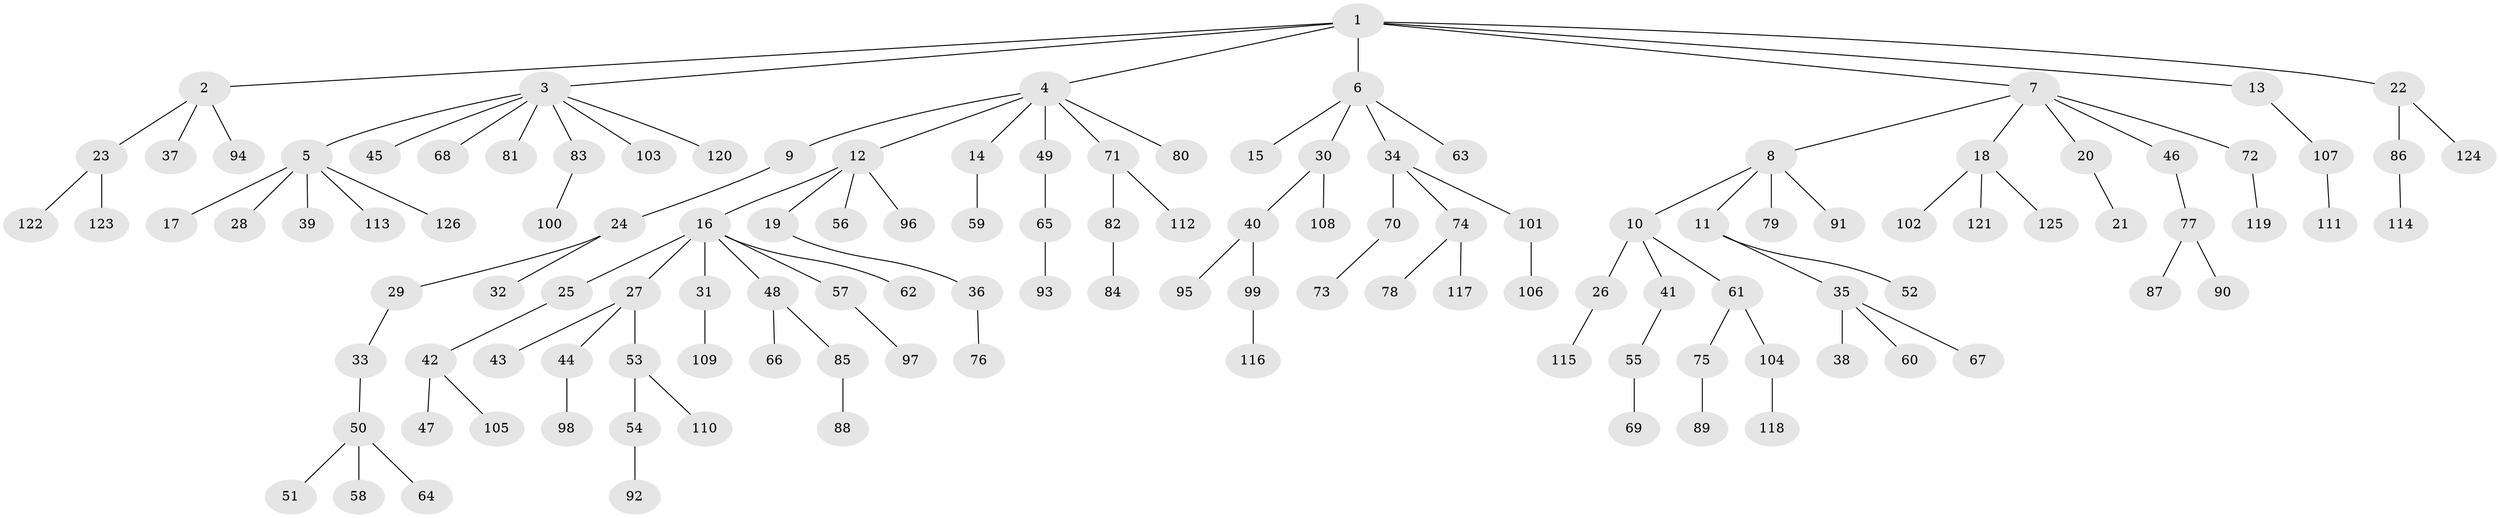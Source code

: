 // Generated by graph-tools (version 1.1) at 2025/02/03/09/25 03:02:28]
// undirected, 126 vertices, 125 edges
graph export_dot {
graph [start="1"]
  node [color=gray90,style=filled];
  1;
  2;
  3;
  4;
  5;
  6;
  7;
  8;
  9;
  10;
  11;
  12;
  13;
  14;
  15;
  16;
  17;
  18;
  19;
  20;
  21;
  22;
  23;
  24;
  25;
  26;
  27;
  28;
  29;
  30;
  31;
  32;
  33;
  34;
  35;
  36;
  37;
  38;
  39;
  40;
  41;
  42;
  43;
  44;
  45;
  46;
  47;
  48;
  49;
  50;
  51;
  52;
  53;
  54;
  55;
  56;
  57;
  58;
  59;
  60;
  61;
  62;
  63;
  64;
  65;
  66;
  67;
  68;
  69;
  70;
  71;
  72;
  73;
  74;
  75;
  76;
  77;
  78;
  79;
  80;
  81;
  82;
  83;
  84;
  85;
  86;
  87;
  88;
  89;
  90;
  91;
  92;
  93;
  94;
  95;
  96;
  97;
  98;
  99;
  100;
  101;
  102;
  103;
  104;
  105;
  106;
  107;
  108;
  109;
  110;
  111;
  112;
  113;
  114;
  115;
  116;
  117;
  118;
  119;
  120;
  121;
  122;
  123;
  124;
  125;
  126;
  1 -- 2;
  1 -- 3;
  1 -- 4;
  1 -- 6;
  1 -- 7;
  1 -- 13;
  1 -- 22;
  2 -- 23;
  2 -- 37;
  2 -- 94;
  3 -- 5;
  3 -- 45;
  3 -- 68;
  3 -- 81;
  3 -- 83;
  3 -- 103;
  3 -- 120;
  4 -- 9;
  4 -- 12;
  4 -- 14;
  4 -- 49;
  4 -- 71;
  4 -- 80;
  5 -- 17;
  5 -- 28;
  5 -- 39;
  5 -- 113;
  5 -- 126;
  6 -- 15;
  6 -- 30;
  6 -- 34;
  6 -- 63;
  7 -- 8;
  7 -- 18;
  7 -- 20;
  7 -- 46;
  7 -- 72;
  8 -- 10;
  8 -- 11;
  8 -- 79;
  8 -- 91;
  9 -- 24;
  10 -- 26;
  10 -- 41;
  10 -- 61;
  11 -- 35;
  11 -- 52;
  12 -- 16;
  12 -- 19;
  12 -- 56;
  12 -- 96;
  13 -- 107;
  14 -- 59;
  16 -- 25;
  16 -- 27;
  16 -- 31;
  16 -- 48;
  16 -- 57;
  16 -- 62;
  18 -- 102;
  18 -- 121;
  18 -- 125;
  19 -- 36;
  20 -- 21;
  22 -- 86;
  22 -- 124;
  23 -- 122;
  23 -- 123;
  24 -- 29;
  24 -- 32;
  25 -- 42;
  26 -- 115;
  27 -- 43;
  27 -- 44;
  27 -- 53;
  29 -- 33;
  30 -- 40;
  30 -- 108;
  31 -- 109;
  33 -- 50;
  34 -- 70;
  34 -- 74;
  34 -- 101;
  35 -- 38;
  35 -- 60;
  35 -- 67;
  36 -- 76;
  40 -- 95;
  40 -- 99;
  41 -- 55;
  42 -- 47;
  42 -- 105;
  44 -- 98;
  46 -- 77;
  48 -- 66;
  48 -- 85;
  49 -- 65;
  50 -- 51;
  50 -- 58;
  50 -- 64;
  53 -- 54;
  53 -- 110;
  54 -- 92;
  55 -- 69;
  57 -- 97;
  61 -- 75;
  61 -- 104;
  65 -- 93;
  70 -- 73;
  71 -- 82;
  71 -- 112;
  72 -- 119;
  74 -- 78;
  74 -- 117;
  75 -- 89;
  77 -- 87;
  77 -- 90;
  82 -- 84;
  83 -- 100;
  85 -- 88;
  86 -- 114;
  99 -- 116;
  101 -- 106;
  104 -- 118;
  107 -- 111;
}
